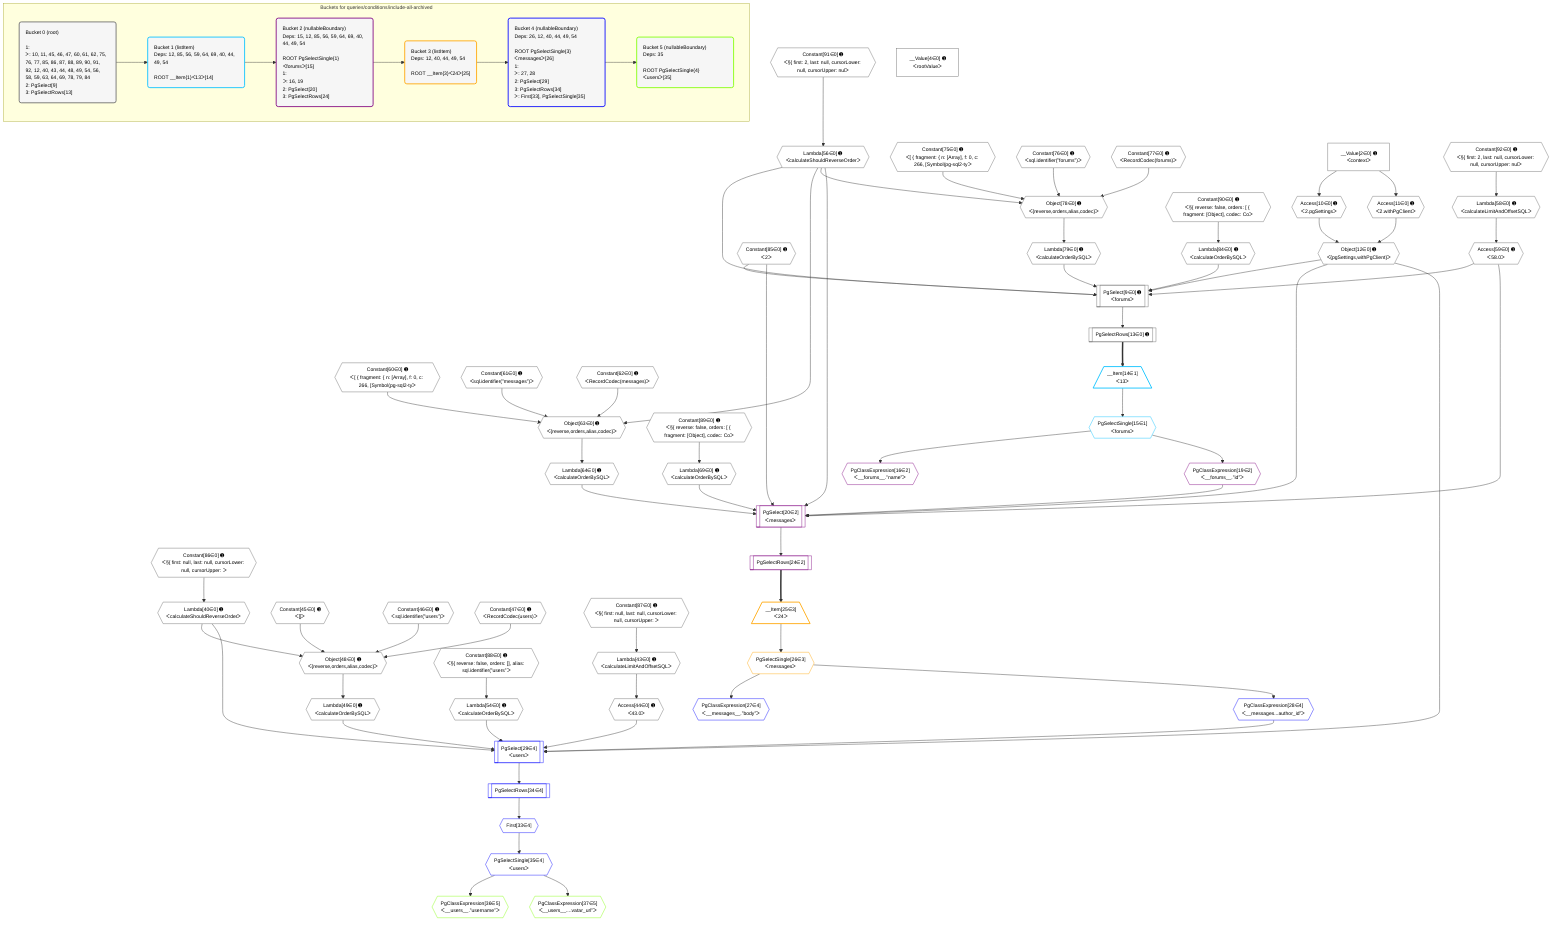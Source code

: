 %%{init: {'themeVariables': { 'fontSize': '12px'}}}%%
graph TD
    classDef path fill:#eee,stroke:#000,color:#000
    classDef plan fill:#fff,stroke-width:1px,color:#000
    classDef itemplan fill:#fff,stroke-width:2px,color:#000
    classDef unbatchedplan fill:#dff,stroke-width:1px,color:#000
    classDef sideeffectplan fill:#fcc,stroke-width:2px,color:#000
    classDef bucket fill:#f6f6f6,color:#000,stroke-width:2px,text-align:left


    %% plan dependencies
    PgSelect9[["PgSelect[9∈0] ➊<br />ᐸforumsᐳ"]]:::plan
    Object12{{"Object[12∈0] ➊<br />ᐸ{pgSettings,withPgClient}ᐳ"}}:::plan
    Constant85{{"Constant[85∈0] ➊<br />ᐸ2ᐳ"}}:::plan
    Lambda56{{"Lambda[56∈0] ➊<br />ᐸcalculateShouldReverseOrderᐳ"}}:::plan
    Access59{{"Access[59∈0] ➊<br />ᐸ58.0ᐳ"}}:::plan
    Lambda79{{"Lambda[79∈0] ➊<br />ᐸcalculateOrderBySQLᐳ"}}:::plan
    Lambda84{{"Lambda[84∈0] ➊<br />ᐸcalculateOrderBySQLᐳ"}}:::plan
    Object12 & Constant85 & Lambda56 & Access59 & Lambda79 & Lambda84 --> PgSelect9
    Object48{{"Object[48∈0] ➊<br />ᐸ{reverse,orders,alias,codec}ᐳ"}}:::plan
    Lambda40{{"Lambda[40∈0] ➊<br />ᐸcalculateShouldReverseOrderᐳ"}}:::plan
    Constant45{{"Constant[45∈0] ➊<br />ᐸ[]ᐳ"}}:::plan
    Constant46{{"Constant[46∈0] ➊<br />ᐸsql.identifier(”users”)ᐳ"}}:::plan
    Constant47{{"Constant[47∈0] ➊<br />ᐸRecordCodec(users)ᐳ"}}:::plan
    Lambda40 & Constant45 & Constant46 & Constant47 --> Object48
    Object63{{"Object[63∈0] ➊<br />ᐸ{reverse,orders,alias,codec}ᐳ"}}:::plan
    Constant60{{"Constant[60∈0] ➊<br />ᐸ[ { fragment: { n: [Array], f: 0, c: 266, [Symbol(pg-sql2-tyᐳ"}}:::plan
    Constant61{{"Constant[61∈0] ➊<br />ᐸsql.identifier(”messages”)ᐳ"}}:::plan
    Constant62{{"Constant[62∈0] ➊<br />ᐸRecordCodec(messages)ᐳ"}}:::plan
    Lambda56 & Constant60 & Constant61 & Constant62 --> Object63
    Object78{{"Object[78∈0] ➊<br />ᐸ{reverse,orders,alias,codec}ᐳ"}}:::plan
    Constant75{{"Constant[75∈0] ➊<br />ᐸ[ { fragment: { n: [Array], f: 0, c: 266, [Symbol(pg-sql2-tyᐳ"}}:::plan
    Constant76{{"Constant[76∈0] ➊<br />ᐸsql.identifier(”forums”)ᐳ"}}:::plan
    Constant77{{"Constant[77∈0] ➊<br />ᐸRecordCodec(forums)ᐳ"}}:::plan
    Lambda56 & Constant75 & Constant76 & Constant77 --> Object78
    Access10{{"Access[10∈0] ➊<br />ᐸ2.pgSettingsᐳ"}}:::plan
    Access11{{"Access[11∈0] ➊<br />ᐸ2.withPgClientᐳ"}}:::plan
    Access10 & Access11 --> Object12
    __Value2["__Value[2∈0] ➊<br />ᐸcontextᐳ"]:::plan
    __Value2 --> Access10
    __Value2 --> Access11
    PgSelectRows13[["PgSelectRows[13∈0] ➊"]]:::plan
    PgSelect9 --> PgSelectRows13
    Constant86{{"Constant[86∈0] ➊<br />ᐸ§{ first: null, last: null, cursorLower: null, cursorUpper: ᐳ"}}:::plan
    Constant86 --> Lambda40
    Lambda43{{"Lambda[43∈0] ➊<br />ᐸcalculateLimitAndOffsetSQLᐳ"}}:::plan
    Constant87{{"Constant[87∈0] ➊<br />ᐸ§{ first: null, last: null, cursorLower: null, cursorUpper: ᐳ"}}:::plan
    Constant87 --> Lambda43
    Access44{{"Access[44∈0] ➊<br />ᐸ43.0ᐳ"}}:::plan
    Lambda43 --> Access44
    Lambda49{{"Lambda[49∈0] ➊<br />ᐸcalculateOrderBySQLᐳ"}}:::plan
    Object48 --> Lambda49
    Lambda54{{"Lambda[54∈0] ➊<br />ᐸcalculateOrderBySQLᐳ"}}:::plan
    Constant88{{"Constant[88∈0] ➊<br />ᐸ§{ reverse: false, orders: [], alias: sql.identifier(”users”ᐳ"}}:::plan
    Constant88 --> Lambda54
    Constant91{{"Constant[91∈0] ➊<br />ᐸ§{ first: 2, last: null, cursorLower: null, cursorUpper: nulᐳ"}}:::plan
    Constant91 --> Lambda56
    Lambda58{{"Lambda[58∈0] ➊<br />ᐸcalculateLimitAndOffsetSQLᐳ"}}:::plan
    Constant92{{"Constant[92∈0] ➊<br />ᐸ§{ first: 2, last: null, cursorLower: null, cursorUpper: nulᐳ"}}:::plan
    Constant92 --> Lambda58
    Lambda58 --> Access59
    Lambda64{{"Lambda[64∈0] ➊<br />ᐸcalculateOrderBySQLᐳ"}}:::plan
    Object63 --> Lambda64
    Lambda69{{"Lambda[69∈0] ➊<br />ᐸcalculateOrderBySQLᐳ"}}:::plan
    Constant89{{"Constant[89∈0] ➊<br />ᐸ§{ reverse: false, orders: [ { fragment: [Object], codec: Coᐳ"}}:::plan
    Constant89 --> Lambda69
    Object78 --> Lambda79
    Constant90{{"Constant[90∈0] ➊<br />ᐸ§{ reverse: false, orders: [ { fragment: [Object], codec: Coᐳ"}}:::plan
    Constant90 --> Lambda84
    __Value4["__Value[4∈0] ➊<br />ᐸrootValueᐳ"]:::plan
    __Item14[/"__Item[14∈1]<br />ᐸ13ᐳ"\]:::itemplan
    PgSelectRows13 ==> __Item14
    PgSelectSingle15{{"PgSelectSingle[15∈1]<br />ᐸforumsᐳ"}}:::plan
    __Item14 --> PgSelectSingle15
    PgSelect20[["PgSelect[20∈2]<br />ᐸmessagesᐳ"]]:::plan
    PgClassExpression19{{"PgClassExpression[19∈2]<br />ᐸ__forums__.”id”ᐳ"}}:::plan
    Object12 & PgClassExpression19 & Constant85 & Lambda56 & Access59 & Lambda64 & Lambda69 --> PgSelect20
    PgClassExpression16{{"PgClassExpression[16∈2]<br />ᐸ__forums__.”name”ᐳ"}}:::plan
    PgSelectSingle15 --> PgClassExpression16
    PgSelectSingle15 --> PgClassExpression19
    PgSelectRows24[["PgSelectRows[24∈2]"]]:::plan
    PgSelect20 --> PgSelectRows24
    __Item25[/"__Item[25∈3]<br />ᐸ24ᐳ"\]:::itemplan
    PgSelectRows24 ==> __Item25
    PgSelectSingle26{{"PgSelectSingle[26∈3]<br />ᐸmessagesᐳ"}}:::plan
    __Item25 --> PgSelectSingle26
    PgSelect29[["PgSelect[29∈4]<br />ᐸusersᐳ"]]:::plan
    PgClassExpression28{{"PgClassExpression[28∈4]<br />ᐸ__messages...author_id”ᐳ"}}:::plan
    Object12 & PgClassExpression28 & Lambda40 & Access44 & Lambda49 & Lambda54 --> PgSelect29
    PgClassExpression27{{"PgClassExpression[27∈4]<br />ᐸ__messages__.”body”ᐳ"}}:::plan
    PgSelectSingle26 --> PgClassExpression27
    PgSelectSingle26 --> PgClassExpression28
    First33{{"First[33∈4]"}}:::plan
    PgSelectRows34[["PgSelectRows[34∈4]"]]:::plan
    PgSelectRows34 --> First33
    PgSelect29 --> PgSelectRows34
    PgSelectSingle35{{"PgSelectSingle[35∈4]<br />ᐸusersᐳ"}}:::plan
    First33 --> PgSelectSingle35
    PgClassExpression36{{"PgClassExpression[36∈5]<br />ᐸ__users__.”username”ᐳ"}}:::plan
    PgSelectSingle35 --> PgClassExpression36
    PgClassExpression37{{"PgClassExpression[37∈5]<br />ᐸ__users__....vatar_url”ᐳ"}}:::plan
    PgSelectSingle35 --> PgClassExpression37

    %% define steps

    subgraph "Buckets for queries/conditions/include-all-archived"
    Bucket0("Bucket 0 (root)<br /><br />1: <br />ᐳ: 10, 11, 45, 46, 47, 60, 61, 62, 75, 76, 77, 85, 86, 87, 88, 89, 90, 91, 92, 12, 40, 43, 44, 48, 49, 54, 56, 58, 59, 63, 64, 69, 78, 79, 84<br />2: PgSelect[9]<br />3: PgSelectRows[13]"):::bucket
    classDef bucket0 stroke:#696969
    class Bucket0,__Value2,__Value4,PgSelect9,Access10,Access11,Object12,PgSelectRows13,Lambda40,Lambda43,Access44,Constant45,Constant46,Constant47,Object48,Lambda49,Lambda54,Lambda56,Lambda58,Access59,Constant60,Constant61,Constant62,Object63,Lambda64,Lambda69,Constant75,Constant76,Constant77,Object78,Lambda79,Lambda84,Constant85,Constant86,Constant87,Constant88,Constant89,Constant90,Constant91,Constant92 bucket0
    Bucket1("Bucket 1 (listItem)<br />Deps: 12, 85, 56, 59, 64, 69, 40, 44, 49, 54<br /><br />ROOT __Item{1}ᐸ13ᐳ[14]"):::bucket
    classDef bucket1 stroke:#00bfff
    class Bucket1,__Item14,PgSelectSingle15 bucket1
    Bucket2("Bucket 2 (nullableBoundary)<br />Deps: 15, 12, 85, 56, 59, 64, 69, 40, 44, 49, 54<br /><br />ROOT PgSelectSingle{1}ᐸforumsᐳ[15]<br />1: <br />ᐳ: 16, 19<br />2: PgSelect[20]<br />3: PgSelectRows[24]"):::bucket
    classDef bucket2 stroke:#7f007f
    class Bucket2,PgClassExpression16,PgClassExpression19,PgSelect20,PgSelectRows24 bucket2
    Bucket3("Bucket 3 (listItem)<br />Deps: 12, 40, 44, 49, 54<br /><br />ROOT __Item{3}ᐸ24ᐳ[25]"):::bucket
    classDef bucket3 stroke:#ffa500
    class Bucket3,__Item25,PgSelectSingle26 bucket3
    Bucket4("Bucket 4 (nullableBoundary)<br />Deps: 26, 12, 40, 44, 49, 54<br /><br />ROOT PgSelectSingle{3}ᐸmessagesᐳ[26]<br />1: <br />ᐳ: 27, 28<br />2: PgSelect[29]<br />3: PgSelectRows[34]<br />ᐳ: First[33], PgSelectSingle[35]"):::bucket
    classDef bucket4 stroke:#0000ff
    class Bucket4,PgClassExpression27,PgClassExpression28,PgSelect29,First33,PgSelectRows34,PgSelectSingle35 bucket4
    Bucket5("Bucket 5 (nullableBoundary)<br />Deps: 35<br /><br />ROOT PgSelectSingle{4}ᐸusersᐳ[35]"):::bucket
    classDef bucket5 stroke:#7fff00
    class Bucket5,PgClassExpression36,PgClassExpression37 bucket5
    Bucket0 --> Bucket1
    Bucket1 --> Bucket2
    Bucket2 --> Bucket3
    Bucket3 --> Bucket4
    Bucket4 --> Bucket5
    end